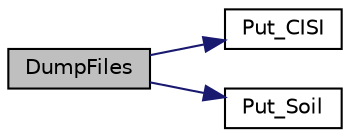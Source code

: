 digraph "DumpFiles"
{
  edge [fontname="Helvetica",fontsize="10",labelfontname="Helvetica",labelfontsize="10"];
  node [fontname="Helvetica",fontsize="10",shape=record];
  rankdir="LR";
  Node1 [label="DumpFiles",height=0.2,width=0.4,color="black", fillcolor="grey75", style="filled", fontcolor="black"];
  Node1 -> Node2 [color="midnightblue",fontsize="10",style="solid",fontname="Helvetica"];
  Node2 [label="Put_CISI",height=0.2,width=0.4,color="black", fillcolor="white", style="filled",URL="$fm__fofem_8c.html#a477f24e93fdb8bcc1cc86013acbf9e24"];
  Node1 -> Node3 [color="midnightblue",fontsize="10",style="solid",fontname="Helvetica"];
  Node3 [label="Put_Soil",height=0.2,width=0.4,color="black", fillcolor="white", style="filled",URL="$fm__fofem_8c.html#a768584f96773bc4b9592bf6d087bbc40"];
}
